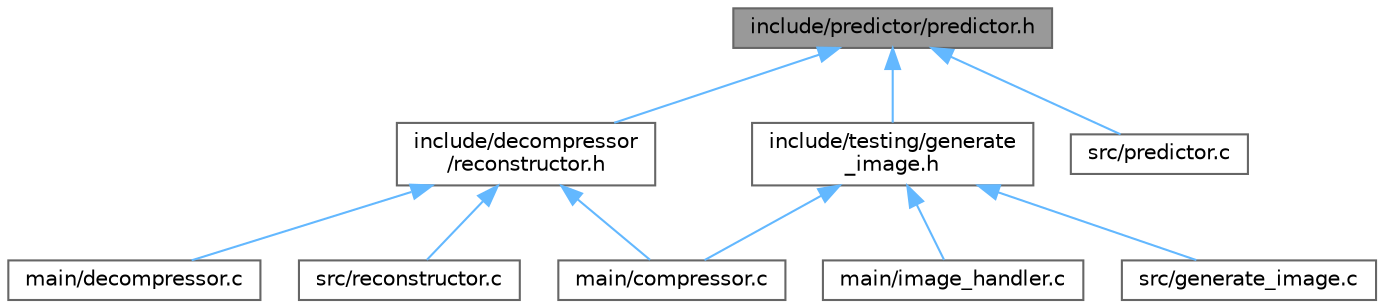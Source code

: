 digraph "include/predictor/predictor.h"
{
 // LATEX_PDF_SIZE
  bgcolor="transparent";
  edge [fontname=Helvetica,fontsize=10,labelfontname=Helvetica,labelfontsize=10];
  node [fontname=Helvetica,fontsize=10,shape=box,height=0.2,width=0.4];
  Node1 [id="Node000001",label="include/predictor/predictor.h",height=0.2,width=0.4,color="gray40", fillcolor="grey60", style="filled", fontcolor="black",tooltip=" "];
  Node1 -> Node2 [id="edge19_Node000001_Node000002",dir="back",color="steelblue1",style="solid",tooltip=" "];
  Node2 [id="Node000002",label="include/decompressor\l/reconstructor.h",height=0.2,width=0.4,color="grey40", fillcolor="white", style="filled",URL="$de/d32/reconstructor_8h.html",tooltip=" "];
  Node2 -> Node3 [id="edge20_Node000002_Node000003",dir="back",color="steelblue1",style="solid",tooltip=" "];
  Node3 [id="Node000003",label="main/compressor.c",height=0.2,width=0.4,color="grey40", fillcolor="white", style="filled",URL="$da/db2/compressor_8c.html",tooltip=" "];
  Node2 -> Node4 [id="edge21_Node000002_Node000004",dir="back",color="steelblue1",style="solid",tooltip=" "];
  Node4 [id="Node000004",label="main/decompressor.c",height=0.2,width=0.4,color="grey40", fillcolor="white", style="filled",URL="$df/dee/decompressor_8c.html",tooltip=" "];
  Node2 -> Node5 [id="edge22_Node000002_Node000005",dir="back",color="steelblue1",style="solid",tooltip=" "];
  Node5 [id="Node000005",label="src/reconstructor.c",height=0.2,width=0.4,color="grey40", fillcolor="white", style="filled",URL="$d6/dce/reconstructor_8c.html",tooltip=" "];
  Node1 -> Node6 [id="edge23_Node000001_Node000006",dir="back",color="steelblue1",style="solid",tooltip=" "];
  Node6 [id="Node000006",label="include/testing/generate\l_image.h",height=0.2,width=0.4,color="grey40", fillcolor="white", style="filled",URL="$df/d7b/generate__image_8h.html",tooltip=" "];
  Node6 -> Node3 [id="edge24_Node000006_Node000003",dir="back",color="steelblue1",style="solid",tooltip=" "];
  Node6 -> Node7 [id="edge25_Node000006_Node000007",dir="back",color="steelblue1",style="solid",tooltip=" "];
  Node7 [id="Node000007",label="main/image_handler.c",height=0.2,width=0.4,color="grey40", fillcolor="white", style="filled",URL="$d1/d6e/image__handler_8c.html",tooltip=" "];
  Node6 -> Node8 [id="edge26_Node000006_Node000008",dir="back",color="steelblue1",style="solid",tooltip=" "];
  Node8 [id="Node000008",label="src/generate_image.c",height=0.2,width=0.4,color="grey40", fillcolor="white", style="filled",URL="$d6/d92/generate__image_8c.html",tooltip=" "];
  Node1 -> Node9 [id="edge27_Node000001_Node000009",dir="back",color="steelblue1",style="solid",tooltip=" "];
  Node9 [id="Node000009",label="src/predictor.c",height=0.2,width=0.4,color="grey40", fillcolor="white", style="filled",URL="$db/d25/predictor_8c.html",tooltip=" "];
}
